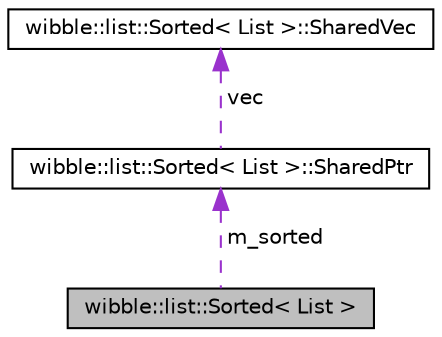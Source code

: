 digraph G
{
  edge [fontname="Helvetica",fontsize="10",labelfontname="Helvetica",labelfontsize="10"];
  node [fontname="Helvetica",fontsize="10",shape=record];
  Node1 [label="wibble::list::Sorted\< List \>",height=0.2,width=0.4,color="black", fillcolor="grey75", style="filled" fontcolor="black"];
  Node2 -> Node1 [dir="back",color="darkorchid3",fontsize="10",style="dashed",label=" m_sorted" ,fontname="Helvetica"];
  Node2 [label="wibble::list::Sorted\< List \>::SharedPtr",height=0.2,width=0.4,color="black", fillcolor="white", style="filled",URL="$structwibble_1_1list_1_1Sorted_1_1SharedPtr.html"];
  Node3 -> Node2 [dir="back",color="darkorchid3",fontsize="10",style="dashed",label=" vec" ,fontname="Helvetica"];
  Node3 [label="wibble::list::Sorted\< List \>::SharedVec",height=0.2,width=0.4,color="black", fillcolor="white", style="filled",URL="$structwibble_1_1list_1_1Sorted_1_1SharedVec.html"];
}
